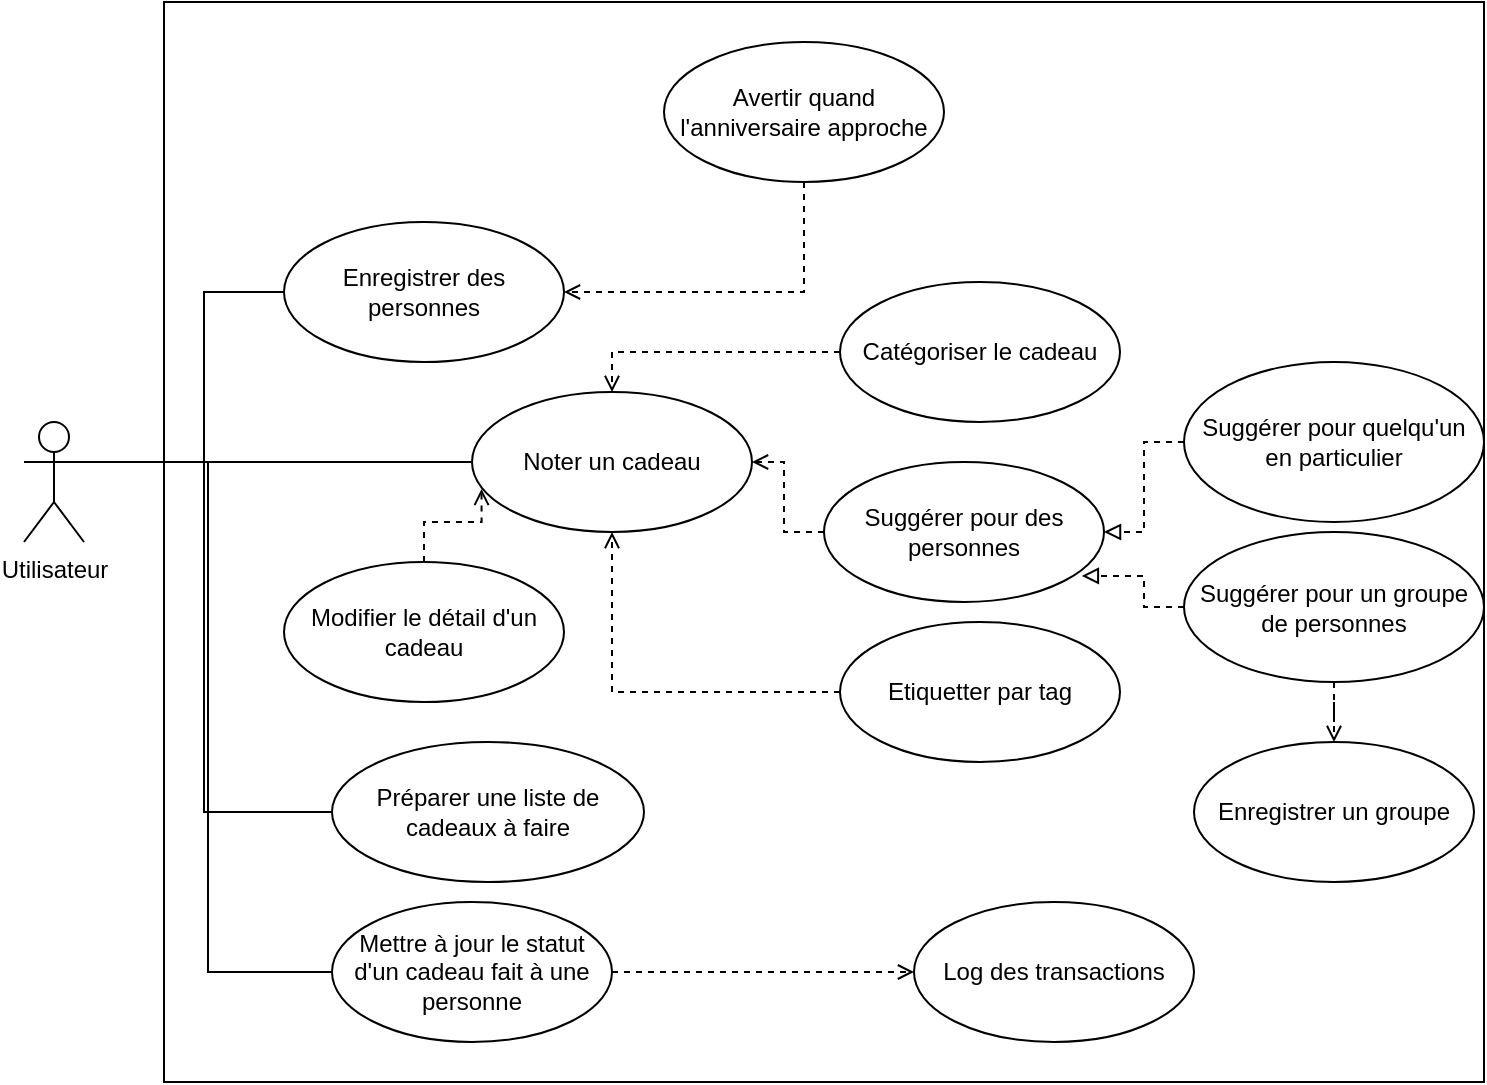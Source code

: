 <mxfile version="13.3.5" type="device"><diagram id="JNNJ8qrC_t0mYWBDV19u" name="Page-1"><mxGraphModel dx="934" dy="569" grid="1" gridSize="10" guides="1" tooltips="1" connect="1" arrows="1" fold="1" page="1" pageScale="1" pageWidth="827" pageHeight="1169" math="0" shadow="0"><root><mxCell id="0"/><mxCell id="1" parent="0"/><mxCell id="rzcZ7_k3hPCax5hRkd0I-1" value="Utilisateur" style="shape=umlActor;verticalLabelPosition=bottom;labelBackgroundColor=#ffffff;verticalAlign=top;html=1;" vertex="1" parent="1"><mxGeometry x="120" y="370" width="30" height="60" as="geometry"/></mxCell><mxCell id="rzcZ7_k3hPCax5hRkd0I-2" value="" style="html=1;" vertex="1" parent="1"><mxGeometry x="190" y="160" width="660" height="540" as="geometry"/></mxCell><mxCell id="rzcZ7_k3hPCax5hRkd0I-15" style="edgeStyle=orthogonalEdgeStyle;rounded=0;orthogonalLoop=1;jettySize=auto;html=1;exitX=0;exitY=0.5;exitDx=0;exitDy=0;entryX=1;entryY=0.333;entryDx=0;entryDy=0;entryPerimeter=0;endArrow=none;endFill=0;strokeColor=#000000;" edge="1" parent="1" source="rzcZ7_k3hPCax5hRkd0I-4" target="rzcZ7_k3hPCax5hRkd0I-1"><mxGeometry relative="1" as="geometry"/></mxCell><mxCell id="rzcZ7_k3hPCax5hRkd0I-4" value="Noter un cadeau" style="ellipse;whiteSpace=wrap;html=1;" vertex="1" parent="1"><mxGeometry x="344" y="355" width="140" height="70" as="geometry"/></mxCell><mxCell id="rzcZ7_k3hPCax5hRkd0I-19" style="edgeStyle=orthogonalEdgeStyle;rounded=0;orthogonalLoop=1;jettySize=auto;html=1;exitX=0;exitY=0.5;exitDx=0;exitDy=0;entryX=1;entryY=0.5;entryDx=0;entryDy=0;dashed=1;endArrow=open;endFill=0;strokeColor=#000000;" edge="1" parent="1" source="rzcZ7_k3hPCax5hRkd0I-5" target="rzcZ7_k3hPCax5hRkd0I-4"><mxGeometry relative="1" as="geometry"/></mxCell><mxCell id="rzcZ7_k3hPCax5hRkd0I-5" value="Suggérer pour des personnes" style="ellipse;whiteSpace=wrap;html=1;" vertex="1" parent="1"><mxGeometry x="520" y="390" width="140" height="70" as="geometry"/></mxCell><mxCell id="rzcZ7_k3hPCax5hRkd0I-20" style="edgeStyle=orthogonalEdgeStyle;rounded=0;orthogonalLoop=1;jettySize=auto;html=1;exitX=0;exitY=0.5;exitDx=0;exitDy=0;dashed=1;endArrow=open;endFill=0;strokeColor=#000000;" edge="1" parent="1" source="rzcZ7_k3hPCax5hRkd0I-6" target="rzcZ7_k3hPCax5hRkd0I-4"><mxGeometry relative="1" as="geometry"/></mxCell><mxCell id="rzcZ7_k3hPCax5hRkd0I-6" value="Etiquetter par tag" style="ellipse;whiteSpace=wrap;html=1;" vertex="1" parent="1"><mxGeometry x="528" y="470" width="140" height="70" as="geometry"/></mxCell><mxCell id="rzcZ7_k3hPCax5hRkd0I-14" style="edgeStyle=orthogonalEdgeStyle;rounded=0;orthogonalLoop=1;jettySize=auto;html=1;exitX=0;exitY=0.5;exitDx=0;exitDy=0;endArrow=none;endFill=0;entryX=1;entryY=0.333;entryDx=0;entryDy=0;entryPerimeter=0;" edge="1" parent="1" source="rzcZ7_k3hPCax5hRkd0I-7" target="rzcZ7_k3hPCax5hRkd0I-1"><mxGeometry relative="1" as="geometry"><Array as="points"><mxPoint x="210" y="305"/><mxPoint x="210" y="390"/></Array></mxGeometry></mxCell><mxCell id="rzcZ7_k3hPCax5hRkd0I-7" value="Enregistrer des personnes" style="ellipse;whiteSpace=wrap;html=1;" vertex="1" parent="1"><mxGeometry x="250" y="270" width="140" height="70" as="geometry"/></mxCell><mxCell id="rzcZ7_k3hPCax5hRkd0I-18" style="edgeStyle=orthogonalEdgeStyle;rounded=0;orthogonalLoop=1;jettySize=auto;html=1;exitX=0;exitY=0.5;exitDx=0;exitDy=0;entryX=0.5;entryY=0;entryDx=0;entryDy=0;endArrow=open;endFill=0;strokeColor=#000000;dashed=1;" edge="1" parent="1" source="rzcZ7_k3hPCax5hRkd0I-8" target="rzcZ7_k3hPCax5hRkd0I-4"><mxGeometry relative="1" as="geometry"/></mxCell><mxCell id="rzcZ7_k3hPCax5hRkd0I-8" value="Catégoriser le cadeau" style="ellipse;whiteSpace=wrap;html=1;" vertex="1" parent="1"><mxGeometry x="528" y="300" width="140" height="70" as="geometry"/></mxCell><mxCell id="rzcZ7_k3hPCax5hRkd0I-16" style="edgeStyle=orthogonalEdgeStyle;rounded=0;orthogonalLoop=1;jettySize=auto;html=1;exitX=0;exitY=0.5;exitDx=0;exitDy=0;endArrow=none;endFill=0;strokeColor=#000000;" edge="1" parent="1" source="rzcZ7_k3hPCax5hRkd0I-9"><mxGeometry relative="1" as="geometry"><mxPoint x="150" y="390" as="targetPoint"/><Array as="points"><mxPoint x="210" y="565"/><mxPoint x="210" y="390"/></Array></mxGeometry></mxCell><mxCell id="rzcZ7_k3hPCax5hRkd0I-9" value="Préparer une liste de cadeaux à faire" style="ellipse;whiteSpace=wrap;html=1;" vertex="1" parent="1"><mxGeometry x="274" y="530" width="156" height="70" as="geometry"/></mxCell><mxCell id="rzcZ7_k3hPCax5hRkd0I-21" style="edgeStyle=orthogonalEdgeStyle;rounded=0;orthogonalLoop=1;jettySize=auto;html=1;exitX=0.5;exitY=1;exitDx=0;exitDy=0;dashed=1;endArrow=open;endFill=0;strokeColor=#000000;entryX=1;entryY=0.5;entryDx=0;entryDy=0;" edge="1" parent="1" source="rzcZ7_k3hPCax5hRkd0I-10" target="rzcZ7_k3hPCax5hRkd0I-7"><mxGeometry relative="1" as="geometry"/></mxCell><mxCell id="rzcZ7_k3hPCax5hRkd0I-10" value="Avertir quand l'anniversaire approche" style="ellipse;whiteSpace=wrap;html=1;" vertex="1" parent="1"><mxGeometry x="440" y="180" width="140" height="70" as="geometry"/></mxCell><mxCell id="rzcZ7_k3hPCax5hRkd0I-17" style="edgeStyle=orthogonalEdgeStyle;rounded=0;orthogonalLoop=1;jettySize=auto;html=1;entryX=1;entryY=0.333;entryDx=0;entryDy=0;entryPerimeter=0;endArrow=none;endFill=0;strokeColor=#000000;" edge="1" parent="1" source="rzcZ7_k3hPCax5hRkd0I-31" target="rzcZ7_k3hPCax5hRkd0I-1"><mxGeometry relative="1" as="geometry"><mxPoint x="270" y="650" as="sourcePoint"/><Array as="points"><mxPoint x="212" y="645"/><mxPoint x="212" y="390"/></Array></mxGeometry></mxCell><mxCell id="rzcZ7_k3hPCax5hRkd0I-30" style="edgeStyle=orthogonalEdgeStyle;rounded=0;orthogonalLoop=1;jettySize=auto;html=1;exitX=1;exitY=0.5;exitDx=0;exitDy=0;entryX=0;entryY=0.5;entryDx=0;entryDy=0;dashed=1;endArrow=open;endFill=0;strokeColor=#000000;" edge="1" parent="1" source="rzcZ7_k3hPCax5hRkd0I-31" target="rzcZ7_k3hPCax5hRkd0I-29"><mxGeometry relative="1" as="geometry"><mxPoint x="375" y="690" as="sourcePoint"/></mxGeometry></mxCell><mxCell id="rzcZ7_k3hPCax5hRkd0I-25" style="edgeStyle=orthogonalEdgeStyle;rounded=0;orthogonalLoop=1;jettySize=auto;html=1;exitX=0;exitY=0.5;exitDx=0;exitDy=0;entryX=1;entryY=0.5;entryDx=0;entryDy=0;dashed=1;endArrow=block;endFill=0;strokeColor=#000000;" edge="1" parent="1" source="rzcZ7_k3hPCax5hRkd0I-23" target="rzcZ7_k3hPCax5hRkd0I-5"><mxGeometry relative="1" as="geometry"/></mxCell><mxCell id="rzcZ7_k3hPCax5hRkd0I-23" value="Suggérer pour quelqu'un en particulier" style="ellipse;whiteSpace=wrap;html=1;" vertex="1" parent="1"><mxGeometry x="700" y="340" width="150" height="80" as="geometry"/></mxCell><mxCell id="rzcZ7_k3hPCax5hRkd0I-26" style="edgeStyle=orthogonalEdgeStyle;rounded=0;orthogonalLoop=1;jettySize=auto;html=1;exitX=0;exitY=0.5;exitDx=0;exitDy=0;entryX=0.921;entryY=0.814;entryDx=0;entryDy=0;entryPerimeter=0;dashed=1;endArrow=block;endFill=0;strokeColor=#000000;" edge="1" parent="1" source="rzcZ7_k3hPCax5hRkd0I-24" target="rzcZ7_k3hPCax5hRkd0I-5"><mxGeometry relative="1" as="geometry"/></mxCell><mxCell id="rzcZ7_k3hPCax5hRkd0I-28" style="edgeStyle=orthogonalEdgeStyle;rounded=0;orthogonalLoop=1;jettySize=auto;html=1;exitX=0.5;exitY=1;exitDx=0;exitDy=0;endArrow=open;endFill=0;strokeColor=#000000;dashed=1;" edge="1" parent="1" source="rzcZ7_k3hPCax5hRkd0I-24" target="rzcZ7_k3hPCax5hRkd0I-27"><mxGeometry relative="1" as="geometry"/></mxCell><mxCell id="rzcZ7_k3hPCax5hRkd0I-24" value="Suggérer pour un groupe de personnes" style="ellipse;whiteSpace=wrap;html=1;" vertex="1" parent="1"><mxGeometry x="700" y="425" width="150" height="75" as="geometry"/></mxCell><mxCell id="rzcZ7_k3hPCax5hRkd0I-27" value="Enregistrer un groupe" style="ellipse;whiteSpace=wrap;html=1;" vertex="1" parent="1"><mxGeometry x="705" y="530" width="140" height="70" as="geometry"/></mxCell><mxCell id="rzcZ7_k3hPCax5hRkd0I-29" value="Log des transactions" style="ellipse;whiteSpace=wrap;html=1;" vertex="1" parent="1"><mxGeometry x="565" y="610" width="140" height="70" as="geometry"/></mxCell><mxCell id="rzcZ7_k3hPCax5hRkd0I-31" value="Mettre à jour le statut d'un cadeau fait à une personne" style="ellipse;whiteSpace=wrap;html=1;" vertex="1" parent="1"><mxGeometry x="274" y="610" width="140" height="70" as="geometry"/></mxCell><mxCell id="rzcZ7_k3hPCax5hRkd0I-35" style="edgeStyle=orthogonalEdgeStyle;rounded=0;orthogonalLoop=1;jettySize=auto;html=1;exitX=0.5;exitY=0;exitDx=0;exitDy=0;entryX=0.034;entryY=0.692;entryDx=0;entryDy=0;entryPerimeter=0;dashed=1;endArrow=open;endFill=0;strokeColor=#000000;" edge="1" parent="1" source="rzcZ7_k3hPCax5hRkd0I-34" target="rzcZ7_k3hPCax5hRkd0I-4"><mxGeometry relative="1" as="geometry"/></mxCell><mxCell id="rzcZ7_k3hPCax5hRkd0I-34" value="Modifier le détail d'un cadeau" style="ellipse;whiteSpace=wrap;html=1;" vertex="1" parent="1"><mxGeometry x="250" y="440" width="140" height="70" as="geometry"/></mxCell></root></mxGraphModel></diagram></mxfile>